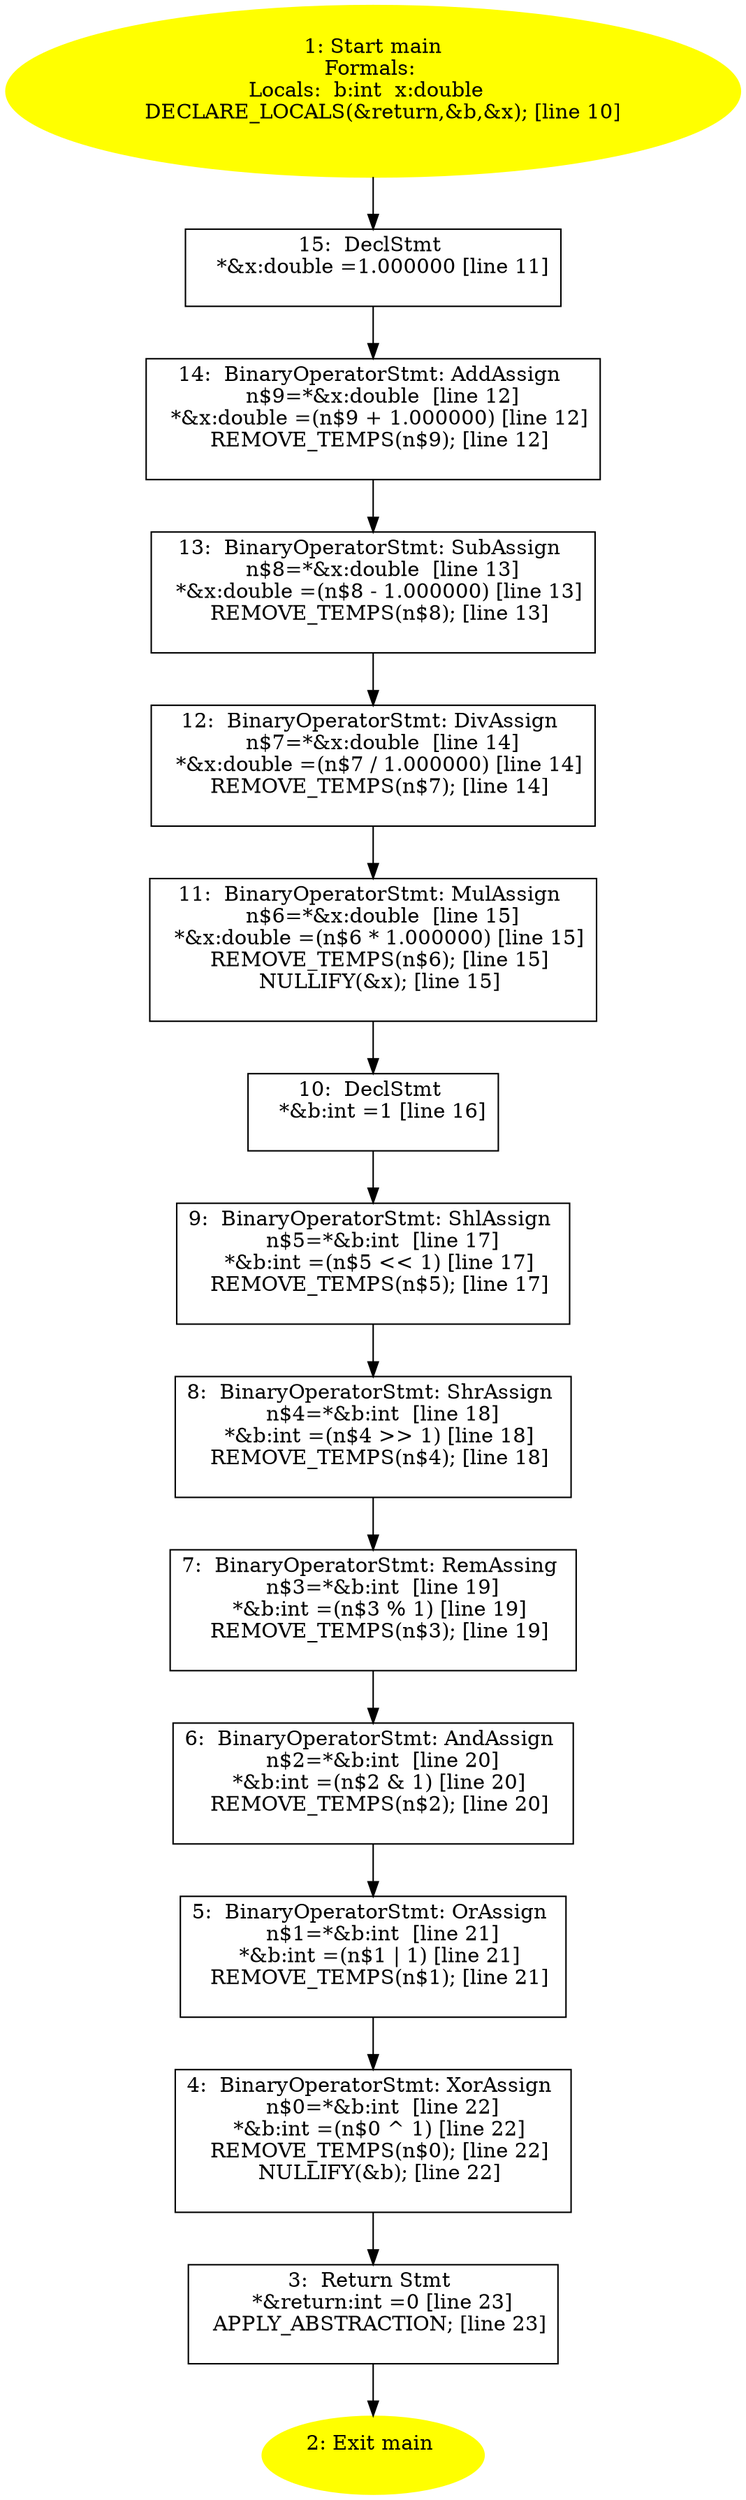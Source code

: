 digraph iCFG {
15 [label="15:  DeclStmt \n   *&x:double =1.000000 [line 11]\n " shape="box"]
	

	 15 -> 14 ;
14 [label="14:  BinaryOperatorStmt: AddAssign \n   n$9=*&x:double  [line 12]\n  *&x:double =(n$9 + 1.000000) [line 12]\n  REMOVE_TEMPS(n$9); [line 12]\n " shape="box"]
	

	 14 -> 13 ;
13 [label="13:  BinaryOperatorStmt: SubAssign \n   n$8=*&x:double  [line 13]\n  *&x:double =(n$8 - 1.000000) [line 13]\n  REMOVE_TEMPS(n$8); [line 13]\n " shape="box"]
	

	 13 -> 12 ;
12 [label="12:  BinaryOperatorStmt: DivAssign \n   n$7=*&x:double  [line 14]\n  *&x:double =(n$7 / 1.000000) [line 14]\n  REMOVE_TEMPS(n$7); [line 14]\n " shape="box"]
	

	 12 -> 11 ;
11 [label="11:  BinaryOperatorStmt: MulAssign \n   n$6=*&x:double  [line 15]\n  *&x:double =(n$6 * 1.000000) [line 15]\n  REMOVE_TEMPS(n$6); [line 15]\n  NULLIFY(&x); [line 15]\n " shape="box"]
	

	 11 -> 10 ;
10 [label="10:  DeclStmt \n   *&b:int =1 [line 16]\n " shape="box"]
	

	 10 -> 9 ;
9 [label="9:  BinaryOperatorStmt: ShlAssign \n   n$5=*&b:int  [line 17]\n  *&b:int =(n$5 << 1) [line 17]\n  REMOVE_TEMPS(n$5); [line 17]\n " shape="box"]
	

	 9 -> 8 ;
8 [label="8:  BinaryOperatorStmt: ShrAssign \n   n$4=*&b:int  [line 18]\n  *&b:int =(n$4 >> 1) [line 18]\n  REMOVE_TEMPS(n$4); [line 18]\n " shape="box"]
	

	 8 -> 7 ;
7 [label="7:  BinaryOperatorStmt: RemAssing \n   n$3=*&b:int  [line 19]\n  *&b:int =(n$3 % 1) [line 19]\n  REMOVE_TEMPS(n$3); [line 19]\n " shape="box"]
	

	 7 -> 6 ;
6 [label="6:  BinaryOperatorStmt: AndAssign \n   n$2=*&b:int  [line 20]\n  *&b:int =(n$2 & 1) [line 20]\n  REMOVE_TEMPS(n$2); [line 20]\n " shape="box"]
	

	 6 -> 5 ;
5 [label="5:  BinaryOperatorStmt: OrAssign \n   n$1=*&b:int  [line 21]\n  *&b:int =(n$1 | 1) [line 21]\n  REMOVE_TEMPS(n$1); [line 21]\n " shape="box"]
	

	 5 -> 4 ;
4 [label="4:  BinaryOperatorStmt: XorAssign \n   n$0=*&b:int  [line 22]\n  *&b:int =(n$0 ^ 1) [line 22]\n  REMOVE_TEMPS(n$0); [line 22]\n  NULLIFY(&b); [line 22]\n " shape="box"]
	

	 4 -> 3 ;
3 [label="3:  Return Stmt \n   *&return:int =0 [line 23]\n  APPLY_ABSTRACTION; [line 23]\n " shape="box"]
	

	 3 -> 2 ;
2 [label="2: Exit main \n  " color=yellow style=filled]
	

1 [label="1: Start main\nFormals: \nLocals:  b:int  x:double  \n   DECLARE_LOCALS(&return,&b,&x); [line 10]\n " color=yellow style=filled]
	

	 1 -> 15 ;
}
